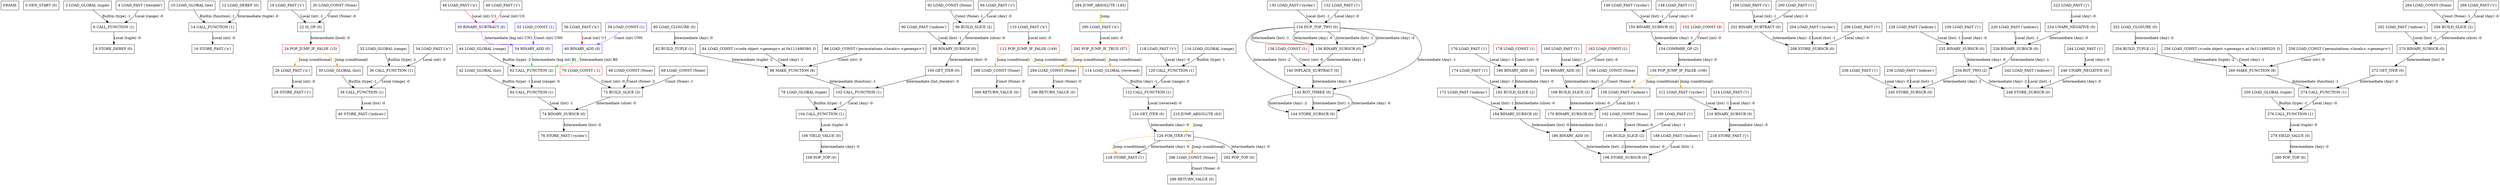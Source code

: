 digraph permutations { 
	node [shape=box];
	FRAME [label=FRAME];
	OP0 [label="0 GEN_START (0)" color="black"];
	OP2 [label="2 LOAD_GLOBAL (tuple)" color="black"];
	OP4 [label="4 LOAD_FAST ('iterable')" color="black"];
	OP6 [label="6 CALL_FUNCTION (1)" color="black"];
	OP8 [label="8 STORE_DEREF (0)" color="black"];
	OP10 [label="10 LOAD_GLOBAL (len)" color="black"];
	OP12 [label="12 LOAD_DEREF (0)" color="black"];
	OP14 [label="14 CALL_FUNCTION (1)" color="black"];
	OP16 [label="16 STORE_FAST ('n')" color="black"];
	OP18 [label="18 LOAD_FAST ('r')" color="black"];
	OP20 [label="20 LOAD_CONST (None)" color="black"];
	OP22 [label="22 IS_OP (0)" color="black"];
	OP24 [label="24 POP_JUMP_IF_FALSE (15)" color="red"];
	OP24 -> OP26 [label="Jump (conditional)" color=orange];
	OP24 -> OP30 [label="Jump (conditional)" color=orange];
	OP26 [label="26 LOAD_FAST ('n')" color="black"];
	OP28 [label="28 STORE_FAST ('r')" color="black"];
	OP30 [label="30 LOAD_GLOBAL (list)" color="black"];
	OP32 [label="32 LOAD_GLOBAL (range)" color="black"];
	OP34 [label="34 LOAD_FAST ('n')" color="black"];
	OP36 [label="36 CALL_FUNCTION (1)" color="black"];
	OP38 [label="38 CALL_FUNCTION (1)" color="black"];
	OP40 [label="40 STORE_FAST ('indices')" color="black"];
	OP42 [label="42 LOAD_GLOBAL (list)" color="black"];
	OP44 [label="44 LOAD_GLOBAL (range)" color="black"];
	OP46 [label="46 LOAD_FAST ('n')" color="black"];
	OP48 [label="48 LOAD_FAST ('r')" color="black"];
	OP50 [label="50 BINARY_SUBTRACT (0)" color="blue"];
	OP52 [label="52 LOAD_CONST (1)" color="blue"];
	OP54 [label="54 BINARY_ADD (0)" color="blue"];
	OP56 [label="56 LOAD_FAST ('n')" color="black"];
	OP58 [label="58 LOAD_CONST (1)" color="blue"];
	OP60 [label="60 BINARY_ADD (0)" color="blue"];
	OP62 [label="62 CALL_FUNCTION (2)" color="black"];
	OP64 [label="64 CALL_FUNCTION (1)" color="black"];
	OP66 [label="66 LOAD_CONST (None)" color="black"];
	OP68 [label="68 LOAD_CONST (None)" color="black"];
	OP70 [label="70 LOAD_CONST (-1)" color="red"];
	OP72 [label="72 BUILD_SLICE (3)" color="black"];
	OP74 [label="74 BINARY_SUBSCR (0)" color="black"];
	OP76 [label="76 STORE_FAST ('cycles')" color="black"];
	OP78 [label="78 LOAD_GLOBAL (tuple)" color="black"];
	OP80 [label="80 LOAD_CLOSURE (0)" color="black"];
	OP82 [label="82 BUILD_TUPLE (1)" color="black"];
	OP84 [label="84 LOAD_CONST (<code object <genexpr> at 0x111490380, f)" color="black"];
	OP86 [label="86 LOAD_CONST ('permutations.<locals>.<genexpr>')" color="black"];
	OP88 [label="88 MAKE_FUNCTION (8)" color="black"];
	OP90 [label="90 LOAD_FAST ('indices')" color="black"];
	OP92 [label="92 LOAD_CONST (None)" color="black"];
	OP94 [label="94 LOAD_FAST ('r')" color="black"];
	OP96 [label="96 BUILD_SLICE (2)" color="black"];
	OP98 [label="98 BINARY_SUBSCR (0)" color="black"];
	OP100 [label="100 GET_ITER (0)" color="black"];
	OP102 [label="102 CALL_FUNCTION (1)" color="black"];
	OP104 [label="104 CALL_FUNCTION (1)" color="black"];
	OP106 [label="106 YIELD_VALUE (0)" color="black"];
	OP108 [label="108 POP_TOP (0)" color="black"];
	OP110 [label="110 LOAD_FAST ('n')" color="black"];
	OP112 [label="112 POP_JUMP_IF_FALSE (149)" color="red"];
	OP112 -> OP114 [label="Jump (conditional)" color=orange];
	OP112 -> OP298 [label="Jump (conditional)" color=orange];
	OP114 [label="114 LOAD_GLOBAL (reversed)" color="black"];
	OP116 [label="116 LOAD_GLOBAL (range)" color="black"];
	OP118 [label="118 LOAD_FAST ('r')" color="black"];
	OP120 [label="120 CALL_FUNCTION (1)" color="black"];
	OP122 [label="122 CALL_FUNCTION (1)" color="black"];
	OP124 [label="124 GET_ITER (0)" color="black"];
	OP126 [label="126 FOR_ITER (79)" color="black"];
	OP126 -> OP128 [label="Jump (conditional)" color=orange];
	OP126 -> OP286 [label="Jump (conditional)" color=orange];
	OP128 [label="128 STORE_FAST ('i')" color="black"];
	OP130 [label="130 LOAD_FAST ('cycles')" color="black"];
	OP132 [label="132 LOAD_FAST ('i')" color="black"];
	OP134 [label="134 DUP_TOP_TWO (0)" color="black"];
	OP136 [label="136 BINARY_SUBSCR (0)" color="black"];
	OP138 [label="138 LOAD_CONST (1)" color="red"];
	OP140 [label="140 INPLACE_SUBTRACT (0)" color="black"];
	OP142 [label="142 ROT_THREE (0)" color="black"];
	OP144 [label="144 STORE_SUBSCR (0)" color="black"];
	OP146 [label="146 LOAD_FAST ('cycles')" color="black"];
	OP148 [label="148 LOAD_FAST ('i')" color="black"];
	OP150 [label="150 BINARY_SUBSCR (0)" color="black"];
	OP152 [label="152 LOAD_CONST (0)" color="red"];
	OP154 [label="154 COMPARE_OP (2)" color="black"];
	OP156 [label="156 POP_JUMP_IF_FALSE (106)" color="black"];
	OP156 -> OP158 [label="Jump (conditional)" color=orange];
	OP156 -> OP212 [label="Jump (conditional)" color=orange];
	OP158 [label="158 LOAD_FAST ('indices')" color="black"];
	OP160 [label="160 LOAD_FAST ('i')" color="black"];
	OP162 [label="162 LOAD_CONST (1)" color="red"];
	OP164 [label="164 BINARY_ADD (0)" color="black"];
	OP166 [label="166 LOAD_CONST (None)" color="black"];
	OP168 [label="168 BUILD_SLICE (2)" color="black"];
	OP170 [label="170 BINARY_SUBSCR (0)" color="black"];
	OP172 [label="172 LOAD_FAST ('indices')" color="black"];
	OP174 [label="174 LOAD_FAST ('i')" color="black"];
	OP176 [label="176 LOAD_FAST ('i')" color="black"];
	OP178 [label="178 LOAD_CONST (1)" color="red"];
	OP180 [label="180 BINARY_ADD (0)" color="black"];
	OP182 [label="182 BUILD_SLICE (2)" color="black"];
	OP184 [label="184 BINARY_SUBSCR (0)" color="black"];
	OP186 [label="186 BINARY_ADD (0)" color="black"];
	OP188 [label="188 LOAD_FAST ('indices')" color="black"];
	OP190 [label="190 LOAD_FAST ('i')" color="black"];
	OP192 [label="192 LOAD_CONST (None)" color="black"];
	OP194 [label="194 BUILD_SLICE (2)" color="black"];
	OP196 [label="196 STORE_SUBSCR (0)" color="black"];
	OP198 [label="198 LOAD_FAST ('n')" color="black"];
	OP200 [label="200 LOAD_FAST ('i')" color="black"];
	OP202 [label="202 BINARY_SUBTRACT (0)" color="black"];
	OP204 [label="204 LOAD_FAST ('cycles')" color="black"];
	OP206 [label="206 LOAD_FAST ('i')" color="black"];
	OP208 [label="208 STORE_SUBSCR (0)" color="black"];
	OP210 [label="210 JUMP_ABSOLUTE (63)" color="black"];
	OP210 -> OP126 [label="Jump" color=yellow];
	OP212 [label="212 LOAD_FAST ('cycles')" color="black"];
	OP214 [label="214 LOAD_FAST ('i')" color="black"];
	OP216 [label="216 BINARY_SUBSCR (0)" color="black"];
	OP218 [label="218 STORE_FAST ('j')" color="black"];
	OP220 [label="220 LOAD_FAST ('indices')" color="black"];
	OP222 [label="222 LOAD_FAST ('j')" color="black"];
	OP224 [label="224 UNARY_NEGATIVE (0)" color="black"];
	OP226 [label="226 BINARY_SUBSCR (0)" color="black"];
	OP228 [label="228 LOAD_FAST ('indices')" color="black"];
	OP230 [label="230 LOAD_FAST ('i')" color="black"];
	OP232 [label="232 BINARY_SUBSCR (0)" color="black"];
	OP234 [label="234 ROT_TWO (2)" color="black"];
	OP236 [label="236 LOAD_FAST ('indices')" color="black"];
	OP238 [label="238 LOAD_FAST ('i')" color="black"];
	OP240 [label="240 STORE_SUBSCR (0)" color="black"];
	OP242 [label="242 LOAD_FAST ('indices')" color="black"];
	OP244 [label="244 LOAD_FAST ('j')" color="black"];
	OP246 [label="246 UNARY_NEGATIVE (0)" color="black"];
	OP248 [label="248 STORE_SUBSCR (0)" color="black"];
	OP250 [label="250 LOAD_GLOBAL (tuple)" color="black"];
	OP252 [label="252 LOAD_CLOSURE (0)" color="black"];
	OP254 [label="254 BUILD_TUPLE (1)" color="black"];
	OP256 [label="256 LOAD_CONST (<code object <genexpr> at 0x111490520, f)" color="black"];
	OP258 [label="258 LOAD_CONST ('permutations.<locals>.<genexpr>')" color="black"];
	OP260 [label="260 MAKE_FUNCTION (8)" color="black"];
	OP262 [label="262 LOAD_FAST ('indices')" color="black"];
	OP264 [label="264 LOAD_CONST (None)" color="black"];
	OP266 [label="266 LOAD_FAST ('r')" color="black"];
	OP268 [label="268 BUILD_SLICE (2)" color="black"];
	OP270 [label="270 BINARY_SUBSCR (0)" color="black"];
	OP272 [label="272 GET_ITER (0)" color="black"];
	OP274 [label="274 CALL_FUNCTION (1)" color="black"];
	OP276 [label="276 CALL_FUNCTION (1)" color="black"];
	OP278 [label="278 YIELD_VALUE (0)" color="black"];
	OP280 [label="280 POP_TOP (0)" color="black"];
	OP282 [label="282 POP_TOP (0)" color="black"];
	OP284 [label="284 JUMP_ABSOLUTE (145)" color="black"];
	OP284 -> OP290 [label="Jump" color=yellow];
	OP286 [label="286 LOAD_CONST (None)" color="black"];
	OP288 [label="288 RETURN_VALUE (0)" color="black"];
	OP290 [label="290 LOAD_FAST ('n')" color="black"];
	OP292 [label="292 POP_JUMP_IF_TRUE (57)" color="red"];
	OP292 -> OP294 [label="Jump (conditional)" color=orange];
	OP292 -> OP114 [label="Jump (conditional)" color=orange];
	OP294 [label="294 LOAD_CONST (None)" color="black"];
	OP296 [label="296 RETURN_VALUE (0)" color="black"];
	OP298 [label="298 LOAD_CONST (None)" color="black"];
	OP300 [label="300 RETURN_VALUE (0)" color="black"];
	OP2 -> OP6 [label="Builtin (type) -1" color=black];
	OP4 -> OP6 [label="Local (range) -0" color=black];
	OP6 -> OP8 [label="Local (tuple) -0" color=black];
	OP10 -> OP14 [label="Builtin (function) -1" color=black];
	OP12 -> OP14 [label="Intermediate (tuple) -0" color=black];
	OP14 -> OP16 [label="Local (int) -0" color=black];
	OP18 -> OP22 [label="Local (int) -1" color=black];
	OP20 -> OP22 [label="Const (None) -0" color=black];
	OP22 -> OP24 [label="Intermediate (bool) -0" color=black];
	OP26 -> OP28 [label="Local (int) -0" color=black];
	OP32 -> OP36 [label="Builtin (type) -1" color=black];
	OP34 -> OP36 [label="Local (int) -0" color=black];
	OP30 -> OP38 [label="Builtin (type) -1" color=black];
	OP36 -> OP38 [label="Local (range) -0" color=black];
	OP38 -> OP40 [label="Local (list) -0" color=black];
	OP46 -> OP50 [label="Local (int) U1" color=red];
	OP48 -> OP50 [label="Local (int) U0" color=red];
	OP50 -> OP54 [label="Intermediate (big int) UN1" color=purple];
	OP52 -> OP54 [label="Const (int) UN0" color=purple];
	OP56 -> OP60 [label="Local (int) U1" color=red];
	OP58 -> OP60 [label="Const (int) UN0" color=purple];
	OP44 -> OP62 [label="Builtin (type) -2" color=black];
	OP54 -> OP62 [label="Intermediate (big int) B1" color=green];
	OP60 -> OP62 [label="Intermediate (int) B0" color=green];
	OP42 -> OP64 [label="Builtin (type) -1" color=black];
	OP62 -> OP64 [label="Local (range) -0" color=black];
	OP66 -> OP72 [label="Const (None) -2" color=black];
	OP68 -> OP72 [label="Const (None) -1" color=black];
	OP70 -> OP72 [label="Const (int) -0" color=black];
	OP64 -> OP74 [label="Local (list) -1" color=black];
	OP72 -> OP74 [label="Intermediate (slice) -0" color=black];
	OP74 -> OP76 [label="Intermediate (list) -0" color=black];
	OP80 -> OP82 [label="Intermediate (Any) -0" color=black];
	OP82 -> OP88 [label="Intermediate (tuple) -2" color=black];
	OP84 -> OP88 [label="Const (Any) -1" color=black];
	OP86 -> OP88 [label="Const (str) -0" color=black];
	OP92 -> OP96 [label="Const (None) -1" color=black];
	OP94 -> OP96 [label="Local (Any) -0" color=black];
	OP90 -> OP98 [label="Local (list) -1" color=black];
	OP96 -> OP98 [label="Intermediate (slice) -0" color=black];
	OP98 -> OP100 [label="Intermediate (list) -0" color=black];
	OP88 -> OP102 [label="Intermediate (function) -1" color=black];
	OP100 -> OP102 [label="Intermediate (list_iterator) -0" color=black];
	OP78 -> OP104 [label="Builtin (type) -1" color=black];
	OP102 -> OP104 [label="Local (Any) -0" color=black];
	OP104 -> OP106 [label="Local (tuple) -0" color=black];
	OP106 -> OP108 [label="Intermediate (Any) -0" color=black];
	OP110 -> OP112 [label="Local (int) -0" color=black];
	OP116 -> OP120 [label="Builtin (type) -1" color=black];
	OP118 -> OP120 [label="Local (Any) -0" color=black];
	OP114 -> OP122 [label="Builtin (Any) -1" color=black];
	OP120 -> OP122 [label="Local (range) -0" color=black];
	OP122 -> OP124 [label="Local (reversed) -0" color=black];
	OP124 -> OP126 [label="Intermediate (Any) -0" color=black];
	OP126 -> OP128 [label="Intermediate (Any) -0" color=black];
	OP130 -> OP134 [label="Local (list) -1" color=black];
	OP132 -> OP134 [label="Local (Any) -0" color=black];
	OP134 -> OP136 [label="Intermediate (list) -1" color=black];
	OP134 -> OP136 [label="Intermediate (Any) -0" color=black];
	OP134 -> OP136 [label="Intermediate (list) -1" color=black];
	OP134 -> OP136 [label="Intermediate (Any) -0" color=black];
	OP136 -> OP140 [label="Intermediate (Any) -1" color=black];
	OP138 -> OP140 [label="Const (int) -0" color=black];
	OP134 -> OP142 [label="Intermediate (list) -2" color=black];
	OP134 -> OP142 [label="Intermediate (Any) -1" color=black];
	OP140 -> OP142 [label="Intermediate (Any) -0" color=black];
	OP142 -> OP144 [label="Intermediate (Any) -2" color=black];
	OP142 -> OP144 [label="Intermediate (list) -1" color=black];
	OP142 -> OP144 [label="Intermediate (Any) -0" color=black];
	OP146 -> OP150 [label="Local (list) -1" color=black];
	OP148 -> OP150 [label="Local (Any) -0" color=black];
	OP150 -> OP154 [label="Intermediate (Any) -1" color=black];
	OP152 -> OP154 [label="Const (int) -0" color=black];
	OP154 -> OP156 [label="Intermediate (Any) -0" color=black];
	OP160 -> OP164 [label="Local (Any) -1" color=black];
	OP162 -> OP164 [label="Const (int) -0" color=black];
	OP164 -> OP168 [label="Intermediate (Any) -1" color=black];
	OP166 -> OP168 [label="Const (None) -0" color=black];
	OP158 -> OP170 [label="Local (list) -1" color=black];
	OP168 -> OP170 [label="Intermediate (slice) -0" color=black];
	OP176 -> OP180 [label="Local (Any) -1" color=black];
	OP178 -> OP180 [label="Const (int) -0" color=black];
	OP174 -> OP182 [label="Local (Any) -1" color=black];
	OP180 -> OP182 [label="Intermediate (Any) -0" color=black];
	OP172 -> OP184 [label="Local (list) -1" color=black];
	OP182 -> OP184 [label="Intermediate (slice) -0" color=black];
	OP170 -> OP186 [label="Intermediate (list) -1" color=black];
	OP184 -> OP186 [label="Intermediate (list) -0" color=black];
	OP190 -> OP194 [label="Local (Any) -1" color=black];
	OP192 -> OP194 [label="Const (None) -0" color=black];
	OP186 -> OP196 [label="Intermediate (list) -2" color=black];
	OP188 -> OP196 [label="Local (list) -1" color=black];
	OP194 -> OP196 [label="Intermediate (slice) -0" color=black];
	OP198 -> OP202 [label="Local (int) -1" color=black];
	OP200 -> OP202 [label="Local (Any) -0" color=black];
	OP202 -> OP208 [label="Intermediate (Any) -2" color=black];
	OP204 -> OP208 [label="Local (list) -1" color=black];
	OP206 -> OP208 [label="Local (Any) -0" color=black];
	OP212 -> OP216 [label="Local (list) -1" color=black];
	OP214 -> OP216 [label="Local (Any) -0" color=black];
	OP216 -> OP218 [label="Intermediate (Any) -0" color=black];
	OP222 -> OP224 [label="Local (Any) -0" color=black];
	OP220 -> OP226 [label="Local (list) -1" color=black];
	OP224 -> OP226 [label="Intermediate (Any) -0" color=black];
	OP228 -> OP232 [label="Local (list) -1" color=black];
	OP230 -> OP232 [label="Local (Any) -0" color=black];
	OP226 -> OP234 [label="Intermediate (Any) -1" color=black];
	OP232 -> OP234 [label="Intermediate (Any) -0" color=black];
	OP234 -> OP240 [label="Intermediate (Any) -2" color=black];
	OP236 -> OP240 [label="Local (list) -1" color=black];
	OP238 -> OP240 [label="Local (Any) -0" color=black];
	OP244 -> OP246 [label="Local (Any) -0" color=black];
	OP234 -> OP248 [label="Intermediate (Any) -2" color=black];
	OP242 -> OP248 [label="Local (list) -1" color=black];
	OP246 -> OP248 [label="Intermediate (Any) -0" color=black];
	OP252 -> OP254 [label="Intermediate (Any) -0" color=black];
	OP254 -> OP260 [label="Intermediate (tuple) -2" color=black];
	OP256 -> OP260 [label="Const (Any) -1" color=black];
	OP258 -> OP260 [label="Const (str) -0" color=black];
	OP264 -> OP268 [label="Const (None) -1" color=black];
	OP266 -> OP268 [label="Local (Any) -0" color=black];
	OP262 -> OP270 [label="Local (list) -1" color=black];
	OP268 -> OP270 [label="Intermediate (slice) -0" color=black];
	OP270 -> OP272 [label="Intermediate (list) -0" color=black];
	OP260 -> OP274 [label="Intermediate (function) -1" color=black];
	OP272 -> OP274 [label="Intermediate (Any) -0" color=black];
	OP250 -> OP276 [label="Builtin (type) -1" color=black];
	OP274 -> OP276 [label="Local (Any) -0" color=black];
	OP276 -> OP278 [label="Local (tuple) -0" color=black];
	OP278 -> OP280 [label="Intermediate (Any) -0" color=black];
	OP126 -> OP282 [label="Intermediate (Any) -0" color=black];
	OP286 -> OP288 [label="Const (None) -0" color=black];
	OP290 -> OP292 [label="Local (int) -0" color=black];
	OP294 -> OP296 [label="Const (None) -0" color=black];
	OP298 -> OP300 [label="Const (None) -0" color=black];
}
digraph n_queens { 
	node [shape=box];
	FRAME [label=FRAME];
	OP0 [label="0 GEN_START (0)" color="black"];
	OP2 [label="2 LOAD_GLOBAL (range)" color="black"];
	OP4 [label="4 LOAD_FAST ('queen_count')" color="black"];
	OP6 [label="6 CALL_FUNCTION (1)" color="black"];
	OP8 [label="8 STORE_FAST ('cols')" color="black"];
	OP10 [label="10 LOAD_GLOBAL (permutations)" color="black"];
	OP12 [label="12 LOAD_FAST ('cols')" color="black"];
	OP14 [label="14 CALL_FUNCTION (1)" color="black"];
	OP16 [label="16 GET_ITER (0)" color="black"];
	OP18 [label="18 FOR_ITER (39)" color="black"];
	OP18 -> OP20 [label="Jump (conditional)" color=orange];
	OP18 -> OP98 [label="Jump (conditional)" color=orange];
	OP20 [label="20 STORE_DEREF (0)" color="black"];
	OP22 [label="22 LOAD_FAST ('queen_count')" color="black"];
	OP24 [label="24 LOAD_GLOBAL (len)" color="black"];
	OP26 [label="26 LOAD_GLOBAL (set)" color="black"];
	OP28 [label="28 LOAD_CLOSURE (0)" color="black"];
	OP30 [label="30 BUILD_TUPLE (1)" color="black"];
	OP32 [label="32 LOAD_CONST (<code object <genexpr> at 0x1114906c0, f)" color="black"];
	OP34 [label="34 LOAD_CONST ('n_queens.<locals>.<genexpr>')" color="black"];
	OP36 [label="36 MAKE_FUNCTION (8)" color="black"];
	OP38 [label="38 LOAD_FAST ('cols')" color="black"];
	OP40 [label="40 GET_ITER (0)" color="black"];
	OP42 [label="42 CALL_FUNCTION (1)" color="black"];
	OP44 [label="44 CALL_FUNCTION (1)" color="black"];
	OP46 [label="46 CALL_FUNCTION (1)" color="black"];
	OP48 [label="48 DUP_TOP (0)" color="black"];
	OP50 [label="50 ROT_THREE (0)" color="black"];
	OP52 [label="52 COMPARE_OP (2)" color="black"];
	OP54 [label="54 POP_JUMP_IF_FALSE (43)" color="red"];
	OP54 -> OP56 [label="Jump (conditional)" color=orange];
	OP54 -> OP86 [label="Jump (conditional)" color=orange];
	OP56 [label="56 LOAD_GLOBAL (len)" color="black"];
	OP58 [label="58 LOAD_GLOBAL (set)" color="black"];
	OP60 [label="60 LOAD_CLOSURE (0)" color="black"];
	OP62 [label="62 BUILD_TUPLE (1)" color="black"];
	OP64 [label="64 LOAD_CONST (<code object <genexpr> at 0x111490790, f)" color="black"];
	OP66 [label="66 LOAD_CONST ('n_queens.<locals>.<genexpr>')" color="black"];
	OP68 [label="68 MAKE_FUNCTION (8)" color="black"];
	OP70 [label="70 LOAD_FAST ('cols')" color="black"];
	OP72 [label="72 GET_ITER (0)" color="black"];
	OP74 [label="74 CALL_FUNCTION (1)" color="black"];
	OP76 [label="76 CALL_FUNCTION (1)" color="black"];
	OP78 [label="78 CALL_FUNCTION (1)" color="black"];
	OP80 [label="80 COMPARE_OP (2)" color="black"];
	OP82 [label="82 POP_JUMP_IF_FALSE (48)" color="red"];
	OP82 -> OP84 [label="Jump (conditional)" color=orange];
	OP82 -> OP96 [label="Jump (conditional)" color=orange];
	OP84 [label="84 JUMP_FORWARD (2)" color="black"];
	OP84 -> OP90 [label="Jump" color=yellow];
	OP86 [label="86 POP_TOP (0)" color="black"];
	OP88 [label="88 JUMP_ABSOLUTE (9)" color="black"];
	OP88 -> OP18 [label="Jump" color=yellow];
	OP90 [label="90 LOAD_DEREF (0)" color="black"];
	OP92 [label="92 YIELD_VALUE (0)" color="black"];
	OP94 [label="94 POP_TOP (0)" color="black"];
	OP96 [label="96 JUMP_ABSOLUTE (9)" color="black"];
	OP96 -> OP18 [label="Jump" color=yellow];
	OP98 [label="98 LOAD_CONST (None)" color="black"];
	OP100 [label="100 RETURN_VALUE (0)" color="black"];
	OP2 -> OP6 [label="Builtin (type) -1" color=black];
	OP4 -> OP6 [label="Local (int) -0" color=black];
	OP6 -> OP8 [label="Local (range) -0" color=black];
	OP10 -> OP14 [label="Global (function) -1" color=black];
	OP12 -> OP14 [label="Local (range) -0" color=black];
	OP14 -> OP16 [label="Local (Any) -0" color=black];
	OP16 -> OP18 [label="Intermediate (Any) -0" color=black];
	OP18 -> OP20 [label="Intermediate (Any) -0" color=black];
	OP28 -> OP30 [label="Intermediate (Any) -0" color=black];
	OP30 -> OP36 [label="Intermediate (tuple) -2" color=black];
	OP32 -> OP36 [label="Const (Any) -1" color=black];
	OP34 -> OP36 [label="Const (str) -0" color=black];
	OP38 -> OP40 [label="Local (range) -0" color=black];
	OP36 -> OP42 [label="Intermediate (function) -1" color=black];
	OP40 -> OP42 [label="Intermediate (range iterator) -0" color=black];
	OP26 -> OP44 [label="Builtin (type) -1" color=black];
	OP42 -> OP44 [label="Local (Any) -0" color=black];
	OP24 -> OP46 [label="Builtin (function) -1" color=black];
	OP44 -> OP46 [label="Local (set) -0" color=black];
	OP46 -> OP48 [label="Local (int) -0" color=black];
	OP22 -> OP50 [label="Local (int) -2" color=black];
	OP48 -> OP50 [label="Intermediate (int) -1" color=black];
	OP48 -> OP50 [label="Intermediate (int) -0" color=black];
	OP50 -> OP52 [label="Intermediate (int) -1" color=black];
	OP50 -> OP52 [label="Intermediate (int) -0" color=black];
	OP52 -> OP54 [label="Intermediate (bool) -0" color=black];
	OP60 -> OP62 [label="Intermediate (Any) -0" color=black];
	OP62 -> OP68 [label="Intermediate (tuple) -2" color=black];
	OP64 -> OP68 [label="Const (Any) -1" color=black];
	OP66 -> OP68 [label="Const (str) -0" color=black];
	OP70 -> OP72 [label="Local (range) -0" color=black];
	OP68 -> OP74 [label="Intermediate (function) -1" color=black];
	OP72 -> OP74 [label="Intermediate (range iterator) -0" color=black];
	OP58 -> OP76 [label="Builtin (type) -1" color=black];
	OP74 -> OP76 [label="Local (Any) -0" color=black];
	OP56 -> OP78 [label="Builtin (function) -1" color=black];
	OP76 -> OP78 [label="Local (set) -0" color=black];
	OP50 -> OP80 [label="Intermediate (int) -1" color=black];
	OP78 -> OP80 [label="Local (int) -0" color=black];
	OP80 -> OP82 [label="Intermediate (bool) -0" color=black];
	OP50 -> OP86 [label="Intermediate (int) -0" color=black];
	OP90 -> OP92 [label="Intermediate (Any) -0" color=black];
	OP92 -> OP94 [label="Intermediate (Any) -0" color=black];
	OP98 -> OP100 [label="Const (None) -0" color=black];
}
digraph bench_n_queens { 
	node [shape=box];
	FRAME [label=FRAME];
	OP0 [label="0 LOAD_GLOBAL (list)" color="black"];
	OP2 [label="2 LOAD_GLOBAL (n_queens)" color="black"];
	OP4 [label="4 LOAD_FAST ('queen_count')" color="black"];
	OP6 [label="6 CALL_FUNCTION (1)" color="black"];
	OP8 [label="8 CALL_FUNCTION (1)" color="black"];
	OP10 [label="10 POP_TOP (0)" color="black"];
	OP12 [label="12 LOAD_CONST (None)" color="black"];
	OP14 [label="14 RETURN_VALUE (0)" color="black"];
	OP2 -> OP6 [label="Global (function) -1" color=black];
	OP4 -> OP6 [label="Local (int) -0" color=black];
	OP0 -> OP8 [label="Builtin (type) -1" color=black];
	OP6 -> OP8 [label="Local (Any) -0" color=black];
	OP8 -> OP10 [label="Local (list) -0" color=black];
	OP12 -> OP14 [label="Const (None) -0" color=black];
}

